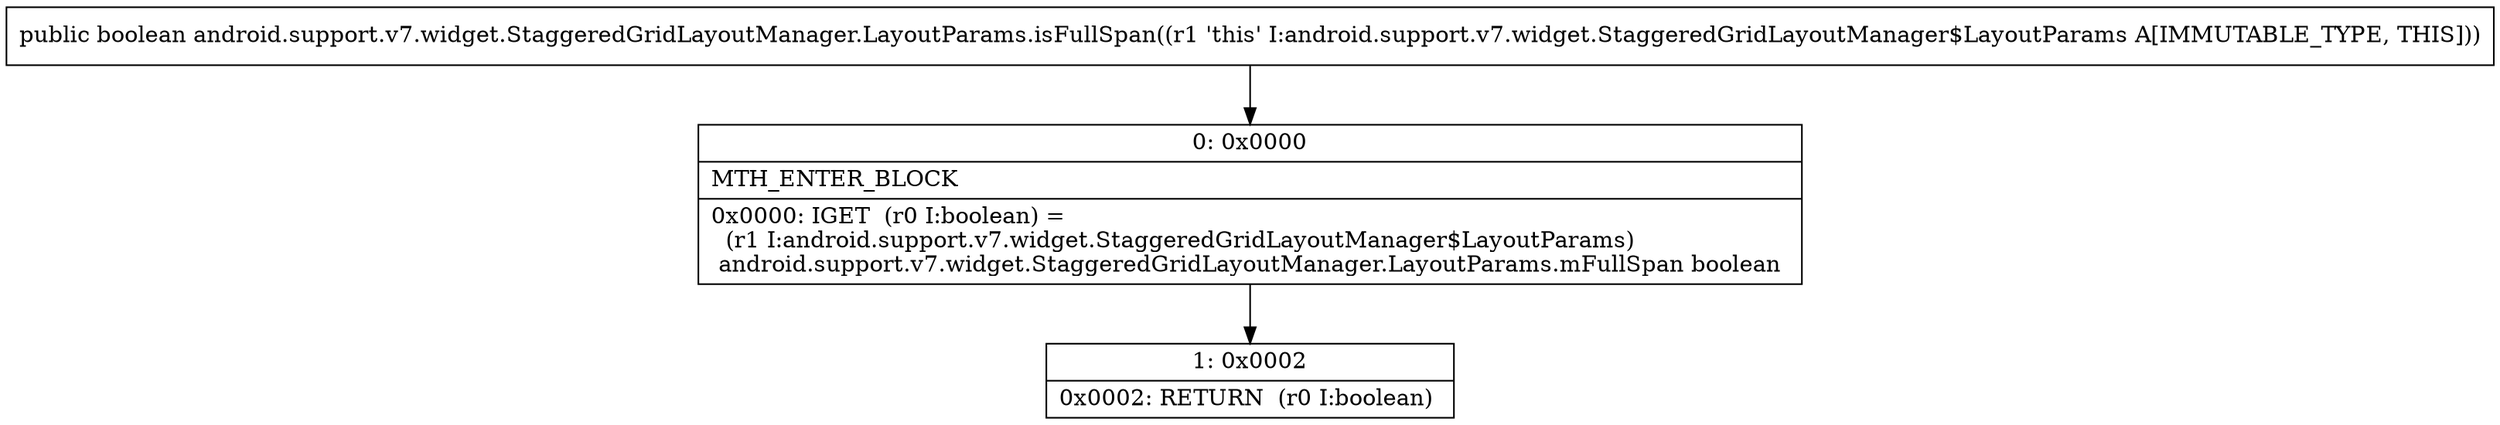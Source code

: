 digraph "CFG forandroid.support.v7.widget.StaggeredGridLayoutManager.LayoutParams.isFullSpan()Z" {
Node_0 [shape=record,label="{0\:\ 0x0000|MTH_ENTER_BLOCK\l|0x0000: IGET  (r0 I:boolean) = \l  (r1 I:android.support.v7.widget.StaggeredGridLayoutManager$LayoutParams)\l android.support.v7.widget.StaggeredGridLayoutManager.LayoutParams.mFullSpan boolean \l}"];
Node_1 [shape=record,label="{1\:\ 0x0002|0x0002: RETURN  (r0 I:boolean) \l}"];
MethodNode[shape=record,label="{public boolean android.support.v7.widget.StaggeredGridLayoutManager.LayoutParams.isFullSpan((r1 'this' I:android.support.v7.widget.StaggeredGridLayoutManager$LayoutParams A[IMMUTABLE_TYPE, THIS])) }"];
MethodNode -> Node_0;
Node_0 -> Node_1;
}

